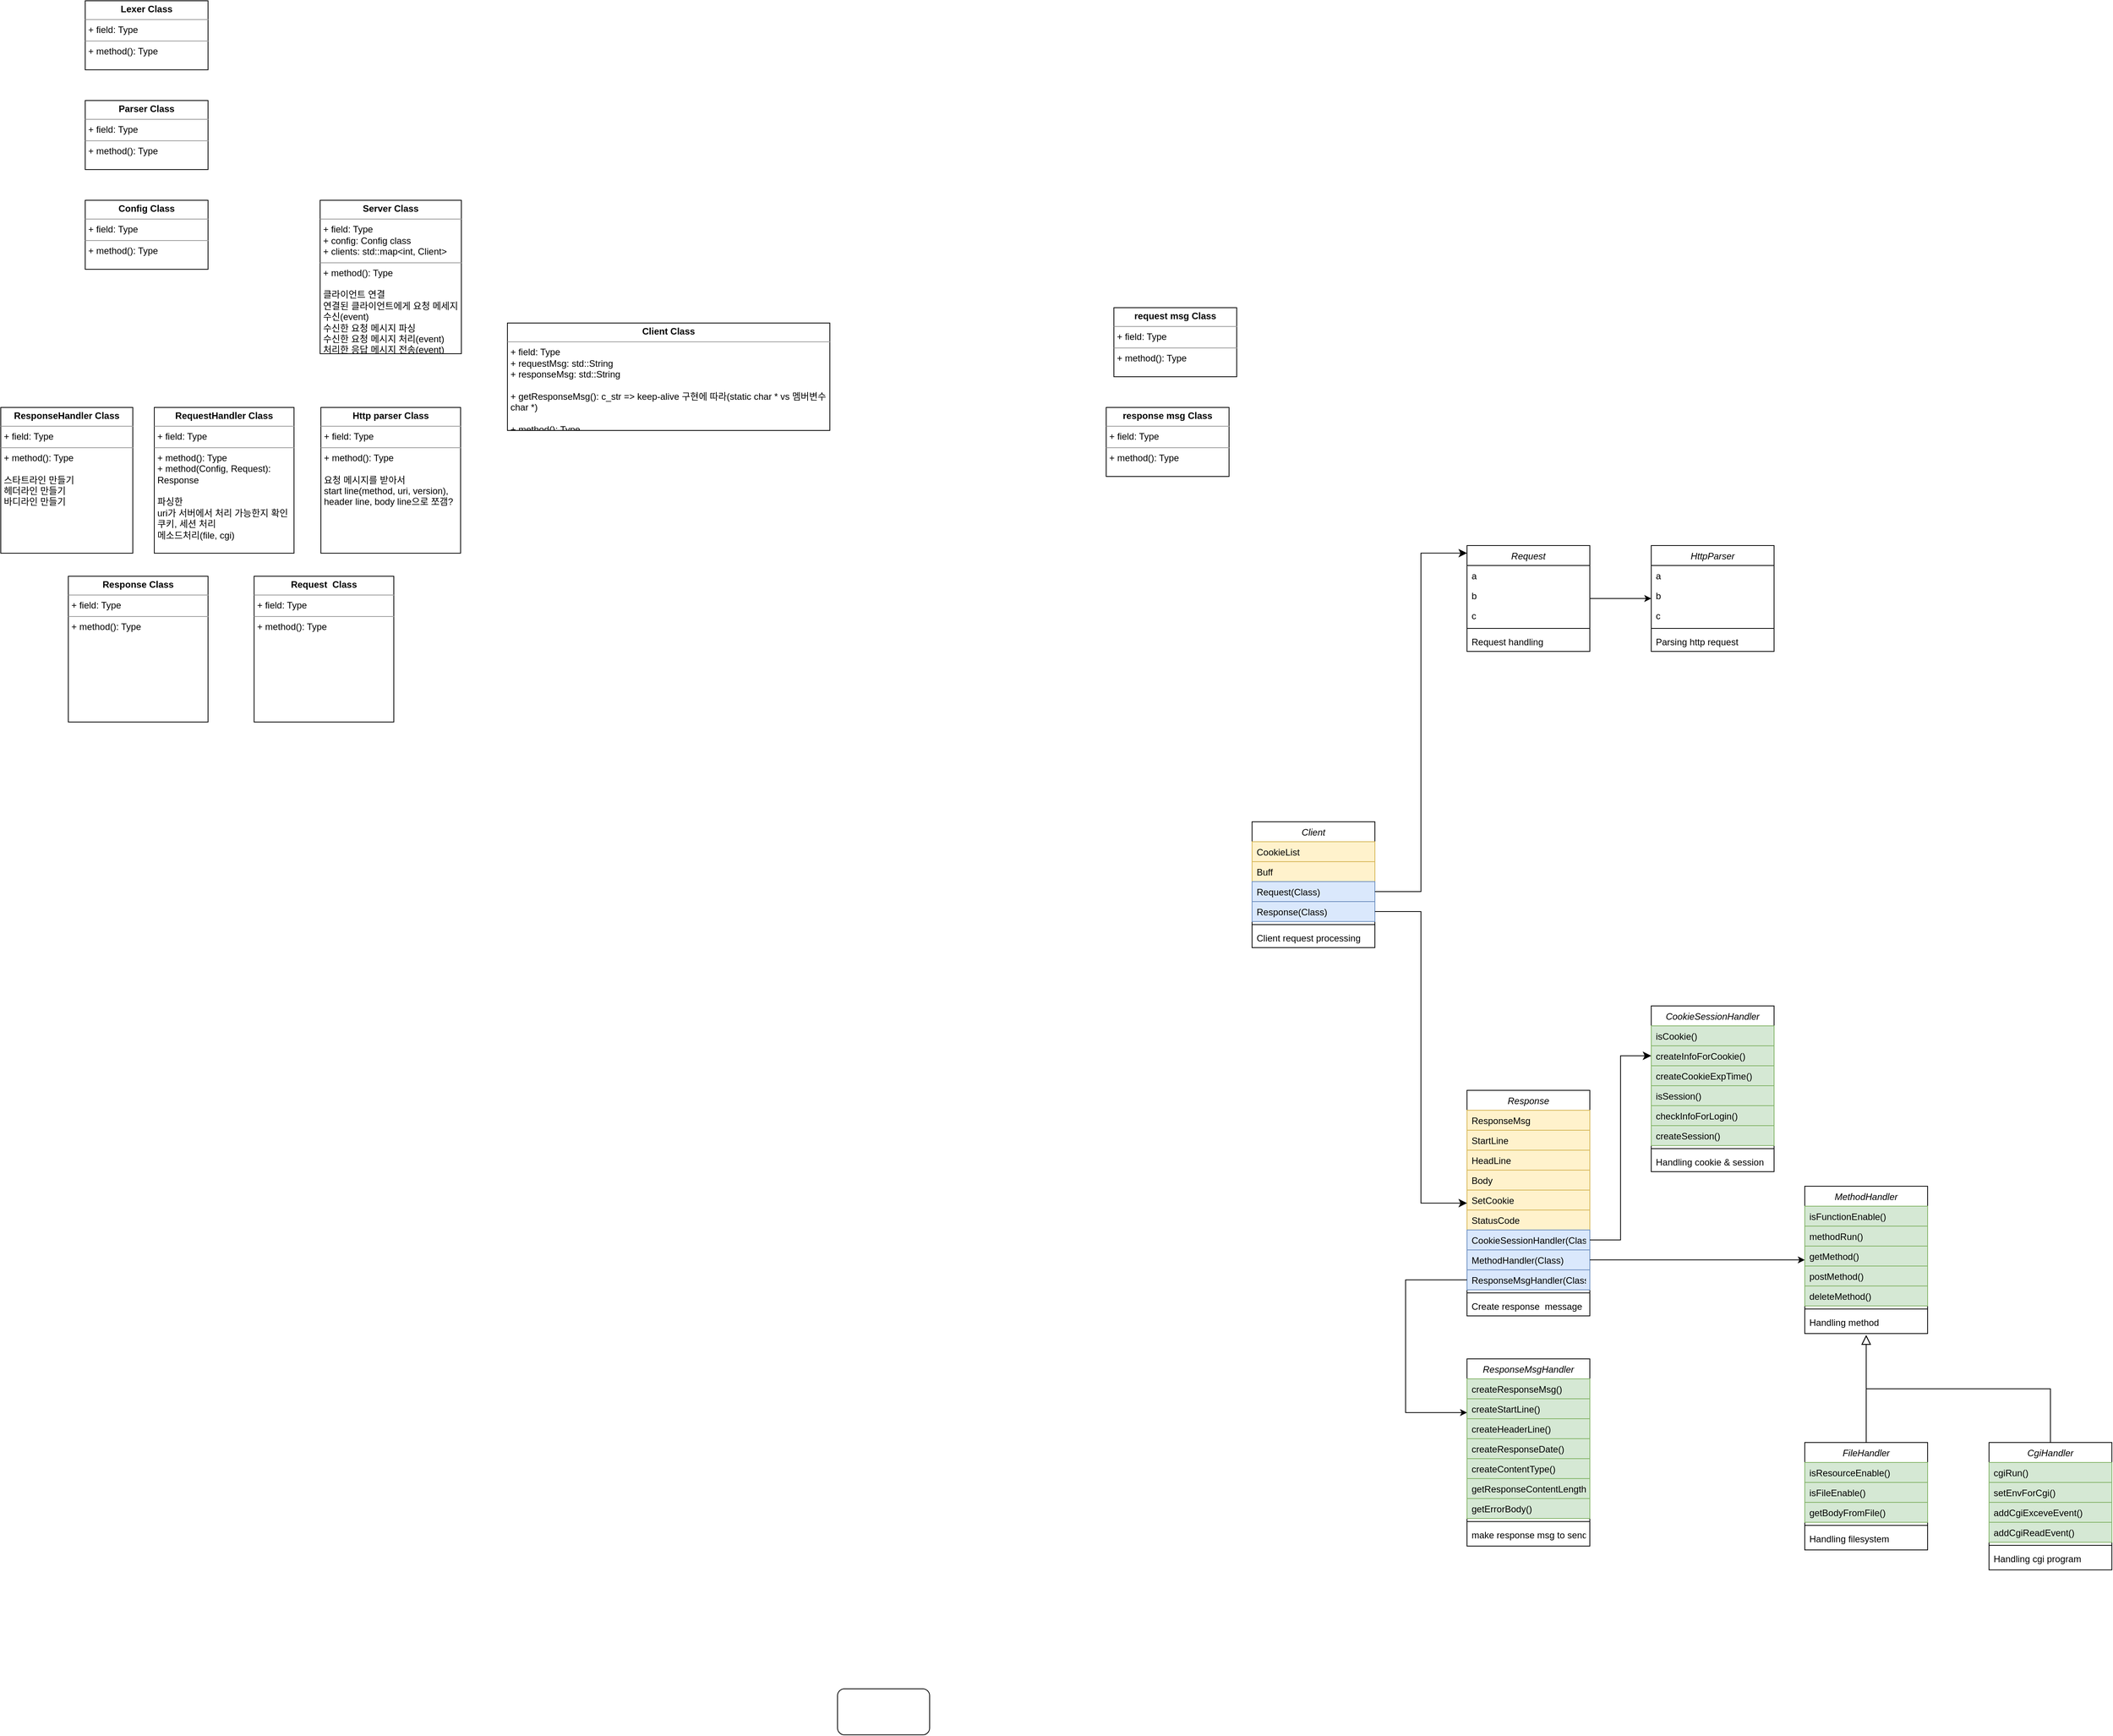 <mxfile version="21.1.4" type="github">
  <diagram id="C5RBs43oDa-KdzZeNtuy" name="Page-1">
    <mxGraphModel dx="3995" dy="2195" grid="1" gridSize="10" guides="1" tooltips="1" connect="1" arrows="1" fold="1" page="1" pageScale="1" pageWidth="827" pageHeight="1169" math="0" shadow="0">
      <root>
        <mxCell id="WIyWlLk6GJQsqaUBKTNV-0" />
        <mxCell id="WIyWlLk6GJQsqaUBKTNV-1" parent="WIyWlLk6GJQsqaUBKTNV-0" />
        <mxCell id="t9GPucWmVJ9je9P9OI-h-0" value="Client" style="swimlane;fontStyle=2;align=center;verticalAlign=top;childLayout=stackLayout;horizontal=1;startSize=26;horizontalStack=0;resizeParent=1;resizeLast=0;collapsible=1;marginBottom=0;rounded=0;shadow=0;strokeWidth=1;" parent="WIyWlLk6GJQsqaUBKTNV-1" vertex="1">
          <mxGeometry x="-440" y="120" width="160" height="164" as="geometry">
            <mxRectangle x="230" y="140" width="160" height="26" as="alternateBounds" />
          </mxGeometry>
        </mxCell>
        <mxCell id="t9GPucWmVJ9je9P9OI-h-1" value="CookieList" style="text;align=left;verticalAlign=top;spacingLeft=4;spacingRight=4;overflow=hidden;rotatable=0;points=[[0,0.5],[1,0.5]];portConstraint=eastwest;fillColor=#fff2cc;strokeColor=#d6b656;" parent="t9GPucWmVJ9je9P9OI-h-0" vertex="1">
          <mxGeometry y="26" width="160" height="26" as="geometry" />
        </mxCell>
        <mxCell id="t9GPucWmVJ9je9P9OI-h-2" value="Buff" style="text;align=left;verticalAlign=top;spacingLeft=4;spacingRight=4;overflow=hidden;rotatable=0;points=[[0,0.5],[1,0.5]];portConstraint=eastwest;rounded=0;shadow=0;html=0;fillColor=#fff2cc;strokeColor=#d6b656;" parent="t9GPucWmVJ9je9P9OI-h-0" vertex="1">
          <mxGeometry y="52" width="160" height="26" as="geometry" />
        </mxCell>
        <mxCell id="t9GPucWmVJ9je9P9OI-h-3" value="Request(Class)" style="text;align=left;verticalAlign=top;spacingLeft=4;spacingRight=4;overflow=hidden;rotatable=0;points=[[0,0.5],[1,0.5]];portConstraint=eastwest;rounded=0;shadow=0;html=0;fillColor=#dae8fc;strokeColor=#6c8ebf;" parent="t9GPucWmVJ9je9P9OI-h-0" vertex="1">
          <mxGeometry y="78" width="160" height="26" as="geometry" />
        </mxCell>
        <mxCell id="t9GPucWmVJ9je9P9OI-h-6" value="Response(Class)" style="text;align=left;verticalAlign=top;spacingLeft=4;spacingRight=4;overflow=hidden;rotatable=0;points=[[0,0.5],[1,0.5]];portConstraint=eastwest;rounded=0;shadow=0;html=0;fillColor=#dae8fc;strokeColor=#6c8ebf;" parent="t9GPucWmVJ9je9P9OI-h-0" vertex="1">
          <mxGeometry y="104" width="160" height="26" as="geometry" />
        </mxCell>
        <mxCell id="t9GPucWmVJ9je9P9OI-h-4" value="" style="line;html=1;strokeWidth=1;align=left;verticalAlign=middle;spacingTop=-1;spacingLeft=3;spacingRight=3;rotatable=0;labelPosition=right;points=[];portConstraint=eastwest;" parent="t9GPucWmVJ9je9P9OI-h-0" vertex="1">
          <mxGeometry y="130" width="160" height="8" as="geometry" />
        </mxCell>
        <mxCell id="t9GPucWmVJ9je9P9OI-h-5" value="Client request processing" style="text;align=left;verticalAlign=top;spacingLeft=4;spacingRight=4;overflow=hidden;rotatable=0;points=[[0,0.5],[1,0.5]];portConstraint=eastwest;" parent="t9GPucWmVJ9je9P9OI-h-0" vertex="1">
          <mxGeometry y="138" width="160" height="26" as="geometry" />
        </mxCell>
        <mxCell id="t9GPucWmVJ9je9P9OI-h-34" value="" style="edgeStyle=orthogonalEdgeStyle;rounded=0;orthogonalLoop=1;jettySize=auto;html=1;" parent="WIyWlLk6GJQsqaUBKTNV-1" source="t9GPucWmVJ9je9P9OI-h-7" target="t9GPucWmVJ9je9P9OI-h-28" edge="1">
          <mxGeometry relative="1" as="geometry" />
        </mxCell>
        <mxCell id="t9GPucWmVJ9je9P9OI-h-7" value="Request" style="swimlane;fontStyle=2;align=center;verticalAlign=top;childLayout=stackLayout;horizontal=1;startSize=26;horizontalStack=0;resizeParent=1;resizeLast=0;collapsible=1;marginBottom=0;rounded=0;shadow=0;strokeWidth=1;" parent="WIyWlLk6GJQsqaUBKTNV-1" vertex="1">
          <mxGeometry x="-160" y="-240" width="160" height="138" as="geometry">
            <mxRectangle x="230" y="140" width="160" height="26" as="alternateBounds" />
          </mxGeometry>
        </mxCell>
        <mxCell id="t9GPucWmVJ9je9P9OI-h-8" value="a" style="text;align=left;verticalAlign=top;spacingLeft=4;spacingRight=4;overflow=hidden;rotatable=0;points=[[0,0.5],[1,0.5]];portConstraint=eastwest;" parent="t9GPucWmVJ9je9P9OI-h-7" vertex="1">
          <mxGeometry y="26" width="160" height="26" as="geometry" />
        </mxCell>
        <mxCell id="t9GPucWmVJ9je9P9OI-h-9" value="b" style="text;align=left;verticalAlign=top;spacingLeft=4;spacingRight=4;overflow=hidden;rotatable=0;points=[[0,0.5],[1,0.5]];portConstraint=eastwest;rounded=0;shadow=0;html=0;" parent="t9GPucWmVJ9je9P9OI-h-7" vertex="1">
          <mxGeometry y="52" width="160" height="26" as="geometry" />
        </mxCell>
        <mxCell id="t9GPucWmVJ9je9P9OI-h-10" value="c" style="text;align=left;verticalAlign=top;spacingLeft=4;spacingRight=4;overflow=hidden;rotatable=0;points=[[0,0.5],[1,0.5]];portConstraint=eastwest;rounded=0;shadow=0;html=0;" parent="t9GPucWmVJ9je9P9OI-h-7" vertex="1">
          <mxGeometry y="78" width="160" height="26" as="geometry" />
        </mxCell>
        <mxCell id="t9GPucWmVJ9je9P9OI-h-11" value="" style="line;html=1;strokeWidth=1;align=left;verticalAlign=middle;spacingTop=-1;spacingLeft=3;spacingRight=3;rotatable=0;labelPosition=right;points=[];portConstraint=eastwest;" parent="t9GPucWmVJ9je9P9OI-h-7" vertex="1">
          <mxGeometry y="104" width="160" height="8" as="geometry" />
        </mxCell>
        <mxCell id="t9GPucWmVJ9je9P9OI-h-12" value="Request handling" style="text;align=left;verticalAlign=top;spacingLeft=4;spacingRight=4;overflow=hidden;rotatable=0;points=[[0,0.5],[1,0.5]];portConstraint=eastwest;" parent="t9GPucWmVJ9je9P9OI-h-7" vertex="1">
          <mxGeometry y="112" width="160" height="26" as="geometry" />
        </mxCell>
        <mxCell id="t9GPucWmVJ9je9P9OI-h-26" value="" style="edgeStyle=elbowEdgeStyle;elbow=horizontal;endArrow=classic;html=1;curved=0;rounded=0;endSize=8;startSize=8;exitX=1;exitY=0.5;exitDx=0;exitDy=0;entryX=0;entryY=0.072;entryDx=0;entryDy=0;entryPerimeter=0;" parent="WIyWlLk6GJQsqaUBKTNV-1" source="t9GPucWmVJ9je9P9OI-h-3" target="t9GPucWmVJ9je9P9OI-h-7" edge="1">
          <mxGeometry width="50" height="50" relative="1" as="geometry">
            <mxPoint x="-230" y="230" as="sourcePoint" />
            <mxPoint x="-180" y="180" as="targetPoint" />
          </mxGeometry>
        </mxCell>
        <mxCell id="t9GPucWmVJ9je9P9OI-h-28" value="HttpParser" style="swimlane;fontStyle=2;align=center;verticalAlign=top;childLayout=stackLayout;horizontal=1;startSize=26;horizontalStack=0;resizeParent=1;resizeLast=0;collapsible=1;marginBottom=0;rounded=0;shadow=0;strokeWidth=1;" parent="WIyWlLk6GJQsqaUBKTNV-1" vertex="1">
          <mxGeometry x="80" y="-240" width="160" height="138" as="geometry">
            <mxRectangle x="230" y="140" width="160" height="26" as="alternateBounds" />
          </mxGeometry>
        </mxCell>
        <mxCell id="t9GPucWmVJ9je9P9OI-h-29" value="a" style="text;align=left;verticalAlign=top;spacingLeft=4;spacingRight=4;overflow=hidden;rotatable=0;points=[[0,0.5],[1,0.5]];portConstraint=eastwest;" parent="t9GPucWmVJ9je9P9OI-h-28" vertex="1">
          <mxGeometry y="26" width="160" height="26" as="geometry" />
        </mxCell>
        <mxCell id="t9GPucWmVJ9je9P9OI-h-30" value="b" style="text;align=left;verticalAlign=top;spacingLeft=4;spacingRight=4;overflow=hidden;rotatable=0;points=[[0,0.5],[1,0.5]];portConstraint=eastwest;rounded=0;shadow=0;html=0;" parent="t9GPucWmVJ9je9P9OI-h-28" vertex="1">
          <mxGeometry y="52" width="160" height="26" as="geometry" />
        </mxCell>
        <mxCell id="t9GPucWmVJ9je9P9OI-h-31" value="c" style="text;align=left;verticalAlign=top;spacingLeft=4;spacingRight=4;overflow=hidden;rotatable=0;points=[[0,0.5],[1,0.5]];portConstraint=eastwest;rounded=0;shadow=0;html=0;" parent="t9GPucWmVJ9je9P9OI-h-28" vertex="1">
          <mxGeometry y="78" width="160" height="26" as="geometry" />
        </mxCell>
        <mxCell id="t9GPucWmVJ9je9P9OI-h-32" value="" style="line;html=1;strokeWidth=1;align=left;verticalAlign=middle;spacingTop=-1;spacingLeft=3;spacingRight=3;rotatable=0;labelPosition=right;points=[];portConstraint=eastwest;" parent="t9GPucWmVJ9je9P9OI-h-28" vertex="1">
          <mxGeometry y="104" width="160" height="8" as="geometry" />
        </mxCell>
        <mxCell id="t9GPucWmVJ9je9P9OI-h-33" value="Parsing http request" style="text;align=left;verticalAlign=top;spacingLeft=4;spacingRight=4;overflow=hidden;rotatable=0;points=[[0,0.5],[1,0.5]];portConstraint=eastwest;" parent="t9GPucWmVJ9je9P9OI-h-28" vertex="1">
          <mxGeometry y="112" width="160" height="26" as="geometry" />
        </mxCell>
        <mxCell id="t9GPucWmVJ9je9P9OI-h-36" value="Response" style="swimlane;fontStyle=2;align=center;verticalAlign=top;childLayout=stackLayout;horizontal=1;startSize=26;horizontalStack=0;resizeParent=1;resizeLast=0;collapsible=1;marginBottom=0;rounded=0;shadow=0;strokeWidth=1;" parent="WIyWlLk6GJQsqaUBKTNV-1" vertex="1">
          <mxGeometry x="-160" y="470" width="160" height="294" as="geometry">
            <mxRectangle x="230" y="140" width="160" height="26" as="alternateBounds" />
          </mxGeometry>
        </mxCell>
        <mxCell id="t9GPucWmVJ9je9P9OI-h-37" value="ResponseMsg" style="text;align=left;verticalAlign=top;spacingLeft=4;spacingRight=4;overflow=hidden;rotatable=0;points=[[0,0.5],[1,0.5]];portConstraint=eastwest;fillColor=#fff2cc;strokeColor=#d6b656;" parent="t9GPucWmVJ9je9P9OI-h-36" vertex="1">
          <mxGeometry y="26" width="160" height="26" as="geometry" />
        </mxCell>
        <mxCell id="t9GPucWmVJ9je9P9OI-h-38" value="StartLine" style="text;align=left;verticalAlign=top;spacingLeft=4;spacingRight=4;overflow=hidden;rotatable=0;points=[[0,0.5],[1,0.5]];portConstraint=eastwest;rounded=0;shadow=0;html=0;fillColor=#fff2cc;strokeColor=#d6b656;" parent="t9GPucWmVJ9je9P9OI-h-36" vertex="1">
          <mxGeometry y="52" width="160" height="26" as="geometry" />
        </mxCell>
        <mxCell id="t9GPucWmVJ9je9P9OI-h-39" value="HeadLine" style="text;align=left;verticalAlign=top;spacingLeft=4;spacingRight=4;overflow=hidden;rotatable=0;points=[[0,0.5],[1,0.5]];portConstraint=eastwest;rounded=0;shadow=0;html=0;fillColor=#fff2cc;strokeColor=#d6b656;" parent="t9GPucWmVJ9je9P9OI-h-36" vertex="1">
          <mxGeometry y="78" width="160" height="26" as="geometry" />
        </mxCell>
        <mxCell id="t9GPucWmVJ9je9P9OI-h-43" value="Body" style="text;align=left;verticalAlign=top;spacingLeft=4;spacingRight=4;overflow=hidden;rotatable=0;points=[[0,0.5],[1,0.5]];portConstraint=eastwest;rounded=0;shadow=0;html=0;fillColor=#fff2cc;strokeColor=#d6b656;" parent="t9GPucWmVJ9je9P9OI-h-36" vertex="1">
          <mxGeometry y="104" width="160" height="26" as="geometry" />
        </mxCell>
        <mxCell id="t9GPucWmVJ9je9P9OI-h-44" value="SetCookie" style="text;align=left;verticalAlign=top;spacingLeft=4;spacingRight=4;overflow=hidden;rotatable=0;points=[[0,0.5],[1,0.5]];portConstraint=eastwest;rounded=0;shadow=0;html=0;fillColor=#fff2cc;strokeColor=#d6b656;" parent="t9GPucWmVJ9je9P9OI-h-36" vertex="1">
          <mxGeometry y="130" width="160" height="26" as="geometry" />
        </mxCell>
        <mxCell id="t9GPucWmVJ9je9P9OI-h-45" value="StatusCode" style="text;align=left;verticalAlign=top;spacingLeft=4;spacingRight=4;overflow=hidden;rotatable=0;points=[[0,0.5],[1,0.5]];portConstraint=eastwest;rounded=0;shadow=0;html=0;fillColor=#fff2cc;strokeColor=#d6b656;" parent="t9GPucWmVJ9je9P9OI-h-36" vertex="1">
          <mxGeometry y="156" width="160" height="26" as="geometry" />
        </mxCell>
        <mxCell id="t9GPucWmVJ9je9P9OI-h-47" value="CookieSessionHandler(Class)" style="text;align=left;verticalAlign=top;spacingLeft=4;spacingRight=4;overflow=hidden;rotatable=0;points=[[0,0.5],[1,0.5]];portConstraint=eastwest;rounded=0;shadow=0;html=0;fillColor=#dae8fc;strokeColor=#6c8ebf;" parent="t9GPucWmVJ9je9P9OI-h-36" vertex="1">
          <mxGeometry y="182" width="160" height="26" as="geometry" />
        </mxCell>
        <mxCell id="t9GPucWmVJ9je9P9OI-h-48" value="MethodHandler(Class)" style="text;align=left;verticalAlign=top;spacingLeft=4;spacingRight=4;overflow=hidden;rotatable=0;points=[[0,0.5],[1,0.5]];portConstraint=eastwest;rounded=0;shadow=0;html=0;fillColor=#dae8fc;strokeColor=#6c8ebf;" parent="t9GPucWmVJ9je9P9OI-h-36" vertex="1">
          <mxGeometry y="208" width="160" height="26" as="geometry" />
        </mxCell>
        <mxCell id="t9GPucWmVJ9je9P9OI-h-49" value="ResponseMsgHandler(Class)" style="text;align=left;verticalAlign=top;spacingLeft=4;spacingRight=4;overflow=hidden;rotatable=0;points=[[0,0.5],[1,0.5]];portConstraint=eastwest;rounded=0;shadow=0;html=0;fillColor=#dae8fc;strokeColor=#6c8ebf;" parent="t9GPucWmVJ9je9P9OI-h-36" vertex="1">
          <mxGeometry y="234" width="160" height="26" as="geometry" />
        </mxCell>
        <mxCell id="t9GPucWmVJ9je9P9OI-h-40" value="" style="line;html=1;strokeWidth=1;align=left;verticalAlign=middle;spacingTop=-1;spacingLeft=3;spacingRight=3;rotatable=0;labelPosition=right;points=[];portConstraint=eastwest;" parent="t9GPucWmVJ9je9P9OI-h-36" vertex="1">
          <mxGeometry y="260" width="160" height="8" as="geometry" />
        </mxCell>
        <mxCell id="t9GPucWmVJ9je9P9OI-h-41" value="Create response  message" style="text;align=left;verticalAlign=top;spacingLeft=4;spacingRight=4;overflow=hidden;rotatable=0;points=[[0,0.5],[1,0.5]];portConstraint=eastwest;" parent="t9GPucWmVJ9je9P9OI-h-36" vertex="1">
          <mxGeometry y="268" width="160" height="26" as="geometry" />
        </mxCell>
        <mxCell id="t9GPucWmVJ9je9P9OI-h-46" value="" style="edgeStyle=elbowEdgeStyle;elbow=horizontal;endArrow=classic;html=1;curved=0;rounded=0;endSize=8;startSize=8;exitX=1;exitY=0.5;exitDx=0;exitDy=0;" parent="WIyWlLk6GJQsqaUBKTNV-1" source="t9GPucWmVJ9je9P9OI-h-6" target="t9GPucWmVJ9je9P9OI-h-36" edge="1">
          <mxGeometry width="50" height="50" relative="1" as="geometry">
            <mxPoint x="-270" y="221" as="sourcePoint" />
            <mxPoint x="-150" y="140" as="targetPoint" />
          </mxGeometry>
        </mxCell>
        <mxCell id="t9GPucWmVJ9je9P9OI-h-75" value="CookieSessionHandler" style="swimlane;fontStyle=2;align=center;verticalAlign=top;childLayout=stackLayout;horizontal=1;startSize=26;horizontalStack=0;resizeParent=1;resizeLast=0;collapsible=1;marginBottom=0;rounded=0;shadow=0;strokeWidth=1;" parent="WIyWlLk6GJQsqaUBKTNV-1" vertex="1">
          <mxGeometry x="80" y="360" width="160" height="216" as="geometry">
            <mxRectangle x="230" y="140" width="160" height="26" as="alternateBounds" />
          </mxGeometry>
        </mxCell>
        <mxCell id="t9GPucWmVJ9je9P9OI-h-76" value="isCookie()" style="text;align=left;verticalAlign=top;spacingLeft=4;spacingRight=4;overflow=hidden;rotatable=0;points=[[0,0.5],[1,0.5]];portConstraint=eastwest;fillColor=#d5e8d4;strokeColor=#82b366;" parent="t9GPucWmVJ9je9P9OI-h-75" vertex="1">
          <mxGeometry y="26" width="160" height="26" as="geometry" />
        </mxCell>
        <mxCell id="t9GPucWmVJ9je9P9OI-h-77" value="createInfoForCookie()" style="text;align=left;verticalAlign=top;spacingLeft=4;spacingRight=4;overflow=hidden;rotatable=0;points=[[0,0.5],[1,0.5]];portConstraint=eastwest;rounded=0;shadow=0;html=0;fillColor=#d5e8d4;strokeColor=#82b366;" parent="t9GPucWmVJ9je9P9OI-h-75" vertex="1">
          <mxGeometry y="52" width="160" height="26" as="geometry" />
        </mxCell>
        <mxCell id="t9GPucWmVJ9je9P9OI-h-78" value="createCookieExpTime()" style="text;align=left;verticalAlign=top;spacingLeft=4;spacingRight=4;overflow=hidden;rotatable=0;points=[[0,0.5],[1,0.5]];portConstraint=eastwest;rounded=0;shadow=0;html=0;fillColor=#d5e8d4;strokeColor=#82b366;" parent="t9GPucWmVJ9je9P9OI-h-75" vertex="1">
          <mxGeometry y="78" width="160" height="26" as="geometry" />
        </mxCell>
        <mxCell id="i1IGVESvHexptYgJBRZD-1" value="isSession()" style="text;align=left;verticalAlign=top;spacingLeft=4;spacingRight=4;overflow=hidden;rotatable=0;points=[[0,0.5],[1,0.5]];portConstraint=eastwest;rounded=0;shadow=0;html=0;fillColor=#d5e8d4;strokeColor=#82b366;" parent="t9GPucWmVJ9je9P9OI-h-75" vertex="1">
          <mxGeometry y="104" width="160" height="26" as="geometry" />
        </mxCell>
        <mxCell id="i1IGVESvHexptYgJBRZD-2" value="checkInfoForLogin()" style="text;align=left;verticalAlign=top;spacingLeft=4;spacingRight=4;overflow=hidden;rotatable=0;points=[[0,0.5],[1,0.5]];portConstraint=eastwest;rounded=0;shadow=0;html=0;fillColor=#d5e8d4;strokeColor=#82b366;" parent="t9GPucWmVJ9je9P9OI-h-75" vertex="1">
          <mxGeometry y="130" width="160" height="26" as="geometry" />
        </mxCell>
        <mxCell id="i1IGVESvHexptYgJBRZD-3" value="createSession()" style="text;align=left;verticalAlign=top;spacingLeft=4;spacingRight=4;overflow=hidden;rotatable=0;points=[[0,0.5],[1,0.5]];portConstraint=eastwest;rounded=0;shadow=0;html=0;fillColor=#d5e8d4;strokeColor=#82b366;" parent="t9GPucWmVJ9je9P9OI-h-75" vertex="1">
          <mxGeometry y="156" width="160" height="26" as="geometry" />
        </mxCell>
        <mxCell id="t9GPucWmVJ9je9P9OI-h-79" value="" style="line;html=1;strokeWidth=1;align=left;verticalAlign=middle;spacingTop=-1;spacingLeft=3;spacingRight=3;rotatable=0;labelPosition=right;points=[];portConstraint=eastwest;" parent="t9GPucWmVJ9je9P9OI-h-75" vertex="1">
          <mxGeometry y="182" width="160" height="8" as="geometry" />
        </mxCell>
        <mxCell id="t9GPucWmVJ9je9P9OI-h-80" value="Handling cookie &amp; session" style="text;align=left;verticalAlign=top;spacingLeft=4;spacingRight=4;overflow=hidden;rotatable=0;points=[[0,0.5],[1,0.5]];portConstraint=eastwest;" parent="t9GPucWmVJ9je9P9OI-h-75" vertex="1">
          <mxGeometry y="190" width="160" height="26" as="geometry" />
        </mxCell>
        <mxCell id="t9GPucWmVJ9je9P9OI-h-81" value="MethodHandler" style="swimlane;fontStyle=2;align=center;verticalAlign=top;childLayout=stackLayout;horizontal=1;startSize=26;horizontalStack=0;resizeParent=1;resizeLast=0;collapsible=1;marginBottom=0;rounded=0;shadow=0;strokeWidth=1;" parent="WIyWlLk6GJQsqaUBKTNV-1" vertex="1">
          <mxGeometry x="280" y="595" width="160" height="192" as="geometry">
            <mxRectangle x="230" y="140" width="160" height="26" as="alternateBounds" />
          </mxGeometry>
        </mxCell>
        <mxCell id="t9GPucWmVJ9je9P9OI-h-82" value="isFunctionEnable()" style="text;align=left;verticalAlign=top;spacingLeft=4;spacingRight=4;overflow=hidden;rotatable=0;points=[[0,0.5],[1,0.5]];portConstraint=eastwest;fillColor=#d5e8d4;strokeColor=#82b366;" parent="t9GPucWmVJ9je9P9OI-h-81" vertex="1">
          <mxGeometry y="26" width="160" height="26" as="geometry" />
        </mxCell>
        <mxCell id="t9GPucWmVJ9je9P9OI-h-83" value="methodRun()" style="text;align=left;verticalAlign=top;spacingLeft=4;spacingRight=4;overflow=hidden;rotatable=0;points=[[0,0.5],[1,0.5]];portConstraint=eastwest;rounded=0;shadow=0;html=0;fillColor=#d5e8d4;strokeColor=#82b366;" parent="t9GPucWmVJ9je9P9OI-h-81" vertex="1">
          <mxGeometry y="52" width="160" height="26" as="geometry" />
        </mxCell>
        <mxCell id="t9GPucWmVJ9je9P9OI-h-84" value="getMethod()" style="text;align=left;verticalAlign=top;spacingLeft=4;spacingRight=4;overflow=hidden;rotatable=0;points=[[0,0.5],[1,0.5]];portConstraint=eastwest;rounded=0;shadow=0;html=0;fillColor=#d5e8d4;strokeColor=#82b366;" parent="t9GPucWmVJ9je9P9OI-h-81" vertex="1">
          <mxGeometry y="78" width="160" height="26" as="geometry" />
        </mxCell>
        <mxCell id="i1IGVESvHexptYgJBRZD-4" value="postMethod()" style="text;align=left;verticalAlign=top;spacingLeft=4;spacingRight=4;overflow=hidden;rotatable=0;points=[[0,0.5],[1,0.5]];portConstraint=eastwest;rounded=0;shadow=0;html=0;fillColor=#d5e8d4;strokeColor=#82b366;" parent="t9GPucWmVJ9je9P9OI-h-81" vertex="1">
          <mxGeometry y="104" width="160" height="26" as="geometry" />
        </mxCell>
        <mxCell id="i1IGVESvHexptYgJBRZD-5" value="deleteMethod()" style="text;align=left;verticalAlign=top;spacingLeft=4;spacingRight=4;overflow=hidden;rotatable=0;points=[[0,0.5],[1,0.5]];portConstraint=eastwest;rounded=0;shadow=0;html=0;fillColor=#d5e8d4;strokeColor=#82b366;" parent="t9GPucWmVJ9je9P9OI-h-81" vertex="1">
          <mxGeometry y="130" width="160" height="26" as="geometry" />
        </mxCell>
        <mxCell id="t9GPucWmVJ9je9P9OI-h-85" value="" style="line;html=1;strokeWidth=1;align=left;verticalAlign=middle;spacingTop=-1;spacingLeft=3;spacingRight=3;rotatable=0;labelPosition=right;points=[];portConstraint=eastwest;" parent="t9GPucWmVJ9je9P9OI-h-81" vertex="1">
          <mxGeometry y="156" width="160" height="8" as="geometry" />
        </mxCell>
        <mxCell id="t9GPucWmVJ9je9P9OI-h-86" value="Handling method" style="text;align=left;verticalAlign=top;spacingLeft=4;spacingRight=4;overflow=hidden;rotatable=0;points=[[0,0.5],[1,0.5]];portConstraint=eastwest;" parent="t9GPucWmVJ9je9P9OI-h-81" vertex="1">
          <mxGeometry y="164" width="160" height="28" as="geometry" />
        </mxCell>
        <mxCell id="t9GPucWmVJ9je9P9OI-h-87" value="" style="edgeStyle=orthogonalEdgeStyle;rounded=0;orthogonalLoop=1;jettySize=auto;html=1;exitX=1;exitY=0.5;exitDx=0;exitDy=0;" parent="WIyWlLk6GJQsqaUBKTNV-1" source="t9GPucWmVJ9je9P9OI-h-48" target="t9GPucWmVJ9je9P9OI-h-81" edge="1">
          <mxGeometry relative="1" as="geometry">
            <mxPoint x="10" y="627" as="sourcePoint" />
            <mxPoint x="90" y="515" as="targetPoint" />
          </mxGeometry>
        </mxCell>
        <mxCell id="t9GPucWmVJ9je9P9OI-h-88" value="FileHandler" style="swimlane;fontStyle=2;align=center;verticalAlign=top;childLayout=stackLayout;horizontal=1;startSize=26;horizontalStack=0;resizeParent=1;resizeLast=0;collapsible=1;marginBottom=0;rounded=0;shadow=0;strokeWidth=1;" parent="WIyWlLk6GJQsqaUBKTNV-1" vertex="1">
          <mxGeometry x="280" y="929" width="160" height="140" as="geometry">
            <mxRectangle x="230" y="140" width="160" height="26" as="alternateBounds" />
          </mxGeometry>
        </mxCell>
        <mxCell id="t9GPucWmVJ9je9P9OI-h-89" value="isResourceEnable()" style="text;align=left;verticalAlign=top;spacingLeft=4;spacingRight=4;overflow=hidden;rotatable=0;points=[[0,0.5],[1,0.5]];portConstraint=eastwest;fillColor=#d5e8d4;strokeColor=#82b366;" parent="t9GPucWmVJ9je9P9OI-h-88" vertex="1">
          <mxGeometry y="26" width="160" height="26" as="geometry" />
        </mxCell>
        <mxCell id="t9GPucWmVJ9je9P9OI-h-90" value="isFileEnable()" style="text;align=left;verticalAlign=top;spacingLeft=4;spacingRight=4;overflow=hidden;rotatable=0;points=[[0,0.5],[1,0.5]];portConstraint=eastwest;rounded=0;shadow=0;html=0;fillColor=#d5e8d4;strokeColor=#82b366;" parent="t9GPucWmVJ9je9P9OI-h-88" vertex="1">
          <mxGeometry y="52" width="160" height="26" as="geometry" />
        </mxCell>
        <mxCell id="t9GPucWmVJ9je9P9OI-h-91" value="getBodyFromFile()" style="text;align=left;verticalAlign=top;spacingLeft=4;spacingRight=4;overflow=hidden;rotatable=0;points=[[0,0.5],[1,0.5]];portConstraint=eastwest;rounded=0;shadow=0;html=0;fillColor=#d5e8d4;strokeColor=#82b366;" parent="t9GPucWmVJ9je9P9OI-h-88" vertex="1">
          <mxGeometry y="78" width="160" height="26" as="geometry" />
        </mxCell>
        <mxCell id="t9GPucWmVJ9je9P9OI-h-92" value="" style="line;html=1;strokeWidth=1;align=left;verticalAlign=middle;spacingTop=-1;spacingLeft=3;spacingRight=3;rotatable=0;labelPosition=right;points=[];portConstraint=eastwest;" parent="t9GPucWmVJ9je9P9OI-h-88" vertex="1">
          <mxGeometry y="104" width="160" height="8" as="geometry" />
        </mxCell>
        <mxCell id="t9GPucWmVJ9je9P9OI-h-93" value="Handling filesystem" style="text;align=left;verticalAlign=top;spacingLeft=4;spacingRight=4;overflow=hidden;rotatable=0;points=[[0,0.5],[1,0.5]];portConstraint=eastwest;" parent="t9GPucWmVJ9je9P9OI-h-88" vertex="1">
          <mxGeometry y="112" width="160" height="28" as="geometry" />
        </mxCell>
        <mxCell id="t9GPucWmVJ9je9P9OI-h-94" value="CgiHandler" style="swimlane;fontStyle=2;align=center;verticalAlign=top;childLayout=stackLayout;horizontal=1;startSize=26;horizontalStack=0;resizeParent=1;resizeLast=0;collapsible=1;marginBottom=0;rounded=0;shadow=0;strokeWidth=1;" parent="WIyWlLk6GJQsqaUBKTNV-1" vertex="1">
          <mxGeometry x="520" y="929" width="160" height="166" as="geometry">
            <mxRectangle x="230" y="140" width="160" height="26" as="alternateBounds" />
          </mxGeometry>
        </mxCell>
        <mxCell id="t9GPucWmVJ9je9P9OI-h-95" value="cgiRun()" style="text;align=left;verticalAlign=top;spacingLeft=4;spacingRight=4;overflow=hidden;rotatable=0;points=[[0,0.5],[1,0.5]];portConstraint=eastwest;fillColor=#d5e8d4;strokeColor=#82b366;" parent="t9GPucWmVJ9je9P9OI-h-94" vertex="1">
          <mxGeometry y="26" width="160" height="26" as="geometry" />
        </mxCell>
        <mxCell id="t9GPucWmVJ9je9P9OI-h-96" value="setEnvForCgi()" style="text;align=left;verticalAlign=top;spacingLeft=4;spacingRight=4;overflow=hidden;rotatable=0;points=[[0,0.5],[1,0.5]];portConstraint=eastwest;rounded=0;shadow=0;html=0;fillColor=#d5e8d4;strokeColor=#82b366;" parent="t9GPucWmVJ9je9P9OI-h-94" vertex="1">
          <mxGeometry y="52" width="160" height="26" as="geometry" />
        </mxCell>
        <mxCell id="t9GPucWmVJ9je9P9OI-h-97" value="addCgiExceveEvent()" style="text;align=left;verticalAlign=top;spacingLeft=4;spacingRight=4;overflow=hidden;rotatable=0;points=[[0,0.5],[1,0.5]];portConstraint=eastwest;rounded=0;shadow=0;html=0;fillColor=#d5e8d4;strokeColor=#82b366;" parent="t9GPucWmVJ9je9P9OI-h-94" vertex="1">
          <mxGeometry y="78" width="160" height="26" as="geometry" />
        </mxCell>
        <mxCell id="i1IGVESvHexptYgJBRZD-6" value="addCgiReadEvent()" style="text;align=left;verticalAlign=top;spacingLeft=4;spacingRight=4;overflow=hidden;rotatable=0;points=[[0,0.5],[1,0.5]];portConstraint=eastwest;rounded=0;shadow=0;html=0;fillColor=#d5e8d4;strokeColor=#82b366;" parent="t9GPucWmVJ9je9P9OI-h-94" vertex="1">
          <mxGeometry y="104" width="160" height="26" as="geometry" />
        </mxCell>
        <mxCell id="t9GPucWmVJ9je9P9OI-h-98" value="" style="line;html=1;strokeWidth=1;align=left;verticalAlign=middle;spacingTop=-1;spacingLeft=3;spacingRight=3;rotatable=0;labelPosition=right;points=[];portConstraint=eastwest;" parent="t9GPucWmVJ9je9P9OI-h-94" vertex="1">
          <mxGeometry y="130" width="160" height="8" as="geometry" />
        </mxCell>
        <mxCell id="t9GPucWmVJ9je9P9OI-h-99" value="Handling cgi program" style="text;align=left;verticalAlign=top;spacingLeft=4;spacingRight=4;overflow=hidden;rotatable=0;points=[[0,0.5],[1,0.5]];portConstraint=eastwest;" parent="t9GPucWmVJ9je9P9OI-h-94" vertex="1">
          <mxGeometry y="138" width="160" height="28" as="geometry" />
        </mxCell>
        <mxCell id="t9GPucWmVJ9je9P9OI-h-100" value="" style="endArrow=block;endSize=10;endFill=0;shadow=0;strokeWidth=1;rounded=0;edgeStyle=elbowEdgeStyle;elbow=vertical;exitX=0.5;exitY=0;exitDx=0;exitDy=0;" parent="WIyWlLk6GJQsqaUBKTNV-1" source="t9GPucWmVJ9je9P9OI-h-88" edge="1">
          <mxGeometry width="160" relative="1" as="geometry">
            <mxPoint x="350" y="801" as="sourcePoint" />
            <mxPoint x="360" y="789" as="targetPoint" />
          </mxGeometry>
        </mxCell>
        <mxCell id="t9GPucWmVJ9je9P9OI-h-101" value="" style="endArrow=block;endSize=10;endFill=0;shadow=0;strokeWidth=1;rounded=0;edgeStyle=elbowEdgeStyle;elbow=vertical;exitX=0.5;exitY=0;exitDx=0;exitDy=0;" parent="WIyWlLk6GJQsqaUBKTNV-1" source="t9GPucWmVJ9je9P9OI-h-94" edge="1">
          <mxGeometry width="160" relative="1" as="geometry">
            <mxPoint x="370" y="779" as="sourcePoint" />
            <mxPoint x="360" y="789" as="targetPoint" />
          </mxGeometry>
        </mxCell>
        <mxCell id="t9GPucWmVJ9je9P9OI-h-102" value="ResponseMsgHandler" style="swimlane;fontStyle=2;align=center;verticalAlign=top;childLayout=stackLayout;horizontal=1;startSize=26;horizontalStack=0;resizeParent=1;resizeLast=0;collapsible=1;marginBottom=0;rounded=0;shadow=0;strokeWidth=1;" parent="WIyWlLk6GJQsqaUBKTNV-1" vertex="1">
          <mxGeometry x="-160" y="820" width="160" height="244" as="geometry">
            <mxRectangle x="230" y="140" width="160" height="26" as="alternateBounds" />
          </mxGeometry>
        </mxCell>
        <mxCell id="t9GPucWmVJ9je9P9OI-h-103" value="createResponseMsg()" style="text;align=left;verticalAlign=top;spacingLeft=4;spacingRight=4;overflow=hidden;rotatable=0;points=[[0,0.5],[1,0.5]];portConstraint=eastwest;fillColor=#d5e8d4;strokeColor=#82b366;" parent="t9GPucWmVJ9je9P9OI-h-102" vertex="1">
          <mxGeometry y="26" width="160" height="26" as="geometry" />
        </mxCell>
        <mxCell id="t9GPucWmVJ9je9P9OI-h-104" value="createStartLine()" style="text;align=left;verticalAlign=top;spacingLeft=4;spacingRight=4;overflow=hidden;rotatable=0;points=[[0,0.5],[1,0.5]];portConstraint=eastwest;rounded=0;shadow=0;html=0;fillColor=#d5e8d4;strokeColor=#82b366;" parent="t9GPucWmVJ9je9P9OI-h-102" vertex="1">
          <mxGeometry y="52" width="160" height="26" as="geometry" />
        </mxCell>
        <mxCell id="t9GPucWmVJ9je9P9OI-h-105" value="createHeaderLine()" style="text;align=left;verticalAlign=top;spacingLeft=4;spacingRight=4;overflow=hidden;rotatable=0;points=[[0,0.5],[1,0.5]];portConstraint=eastwest;rounded=0;shadow=0;html=0;fillColor=#d5e8d4;strokeColor=#82b366;" parent="t9GPucWmVJ9je9P9OI-h-102" vertex="1">
          <mxGeometry y="78" width="160" height="26" as="geometry" />
        </mxCell>
        <mxCell id="i1IGVESvHexptYgJBRZD-7" value="createResponseDate()" style="text;align=left;verticalAlign=top;spacingLeft=4;spacingRight=4;overflow=hidden;rotatable=0;points=[[0,0.5],[1,0.5]];portConstraint=eastwest;rounded=0;shadow=0;html=0;fillColor=#d5e8d4;strokeColor=#82b366;" parent="t9GPucWmVJ9je9P9OI-h-102" vertex="1">
          <mxGeometry y="104" width="160" height="26" as="geometry" />
        </mxCell>
        <mxCell id="i1IGVESvHexptYgJBRZD-8" value="createContentType()" style="text;align=left;verticalAlign=top;spacingLeft=4;spacingRight=4;overflow=hidden;rotatable=0;points=[[0,0.5],[1,0.5]];portConstraint=eastwest;rounded=0;shadow=0;html=0;fillColor=#d5e8d4;strokeColor=#82b366;" parent="t9GPucWmVJ9je9P9OI-h-102" vertex="1">
          <mxGeometry y="130" width="160" height="26" as="geometry" />
        </mxCell>
        <mxCell id="i1IGVESvHexptYgJBRZD-9" value="getResponseContentLength()" style="text;align=left;verticalAlign=top;spacingLeft=4;spacingRight=4;overflow=hidden;rotatable=0;points=[[0,0.5],[1,0.5]];portConstraint=eastwest;rounded=0;shadow=0;html=0;fillColor=#d5e8d4;strokeColor=#82b366;" parent="t9GPucWmVJ9je9P9OI-h-102" vertex="1">
          <mxGeometry y="156" width="160" height="26" as="geometry" />
        </mxCell>
        <mxCell id="i1IGVESvHexptYgJBRZD-10" value="getErrorBody()" style="text;align=left;verticalAlign=top;spacingLeft=4;spacingRight=4;overflow=hidden;rotatable=0;points=[[0,0.5],[1,0.5]];portConstraint=eastwest;rounded=0;shadow=0;html=0;fillColor=#d5e8d4;strokeColor=#82b366;" parent="t9GPucWmVJ9je9P9OI-h-102" vertex="1">
          <mxGeometry y="182" width="160" height="26" as="geometry" />
        </mxCell>
        <mxCell id="t9GPucWmVJ9je9P9OI-h-106" value="" style="line;html=1;strokeWidth=1;align=left;verticalAlign=middle;spacingTop=-1;spacingLeft=3;spacingRight=3;rotatable=0;labelPosition=right;points=[];portConstraint=eastwest;" parent="t9GPucWmVJ9je9P9OI-h-102" vertex="1">
          <mxGeometry y="208" width="160" height="8" as="geometry" />
        </mxCell>
        <mxCell id="t9GPucWmVJ9je9P9OI-h-107" value="make response msg to send" style="text;align=left;verticalAlign=top;spacingLeft=4;spacingRight=4;overflow=hidden;rotatable=0;points=[[0,0.5],[1,0.5]];portConstraint=eastwest;" parent="t9GPucWmVJ9je9P9OI-h-102" vertex="1">
          <mxGeometry y="216" width="160" height="28" as="geometry" />
        </mxCell>
        <mxCell id="t9GPucWmVJ9je9P9OI-h-109" value="" style="edgeStyle=orthogonalEdgeStyle;rounded=0;orthogonalLoop=1;jettySize=auto;html=1;exitX=0;exitY=0.5;exitDx=0;exitDy=0;" parent="WIyWlLk6GJQsqaUBKTNV-1" source="t9GPucWmVJ9je9P9OI-h-49" edge="1">
          <mxGeometry relative="1" as="geometry">
            <mxPoint x="-350" y="910" as="sourcePoint" />
            <mxPoint x="-160" y="890" as="targetPoint" />
            <Array as="points">
              <mxPoint x="-240" y="717" />
              <mxPoint x="-240" y="890" />
            </Array>
          </mxGeometry>
        </mxCell>
        <mxCell id="i1IGVESvHexptYgJBRZD-0" value="" style="edgeStyle=elbowEdgeStyle;elbow=horizontal;endArrow=classic;html=1;curved=0;rounded=0;endSize=8;startSize=8;exitX=1;exitY=0.5;exitDx=0;exitDy=0;entryX=0;entryY=0.5;entryDx=0;entryDy=0;" parent="WIyWlLk6GJQsqaUBKTNV-1" source="t9GPucWmVJ9je9P9OI-h-47" target="t9GPucWmVJ9je9P9OI-h-77" edge="1">
          <mxGeometry width="50" height="50" relative="1" as="geometry">
            <mxPoint x="-270" y="247" as="sourcePoint" />
            <mxPoint x="-150" y="627" as="targetPoint" />
          </mxGeometry>
        </mxCell>
        <mxCell id="i1IGVESvHexptYgJBRZD-11" value="" style="rounded=1;whiteSpace=wrap;html=1;" parent="WIyWlLk6GJQsqaUBKTNV-1" vertex="1">
          <mxGeometry x="-980" y="1250" width="120" height="60" as="geometry" />
        </mxCell>
        <mxCell id="jRCnv1Q7MLMBWsg_Ms2N-5" value="&lt;p style=&quot;margin:0px;margin-top:4px;text-align:center;&quot;&gt;&lt;b&gt;Server Class&lt;/b&gt;&lt;/p&gt;&lt;hr size=&quot;1&quot;&gt;&lt;p style=&quot;margin:0px;margin-left:4px;&quot;&gt;+ field: Type&lt;/p&gt;&lt;p style=&quot;margin:0px;margin-left:4px;&quot;&gt;+ config: Config class&lt;/p&gt;&lt;p style=&quot;margin:0px;margin-left:4px;&quot;&gt;+ clients: std::map&amp;lt;int, Client&amp;gt;&lt;/p&gt;&lt;hr size=&quot;1&quot;&gt;&lt;p style=&quot;margin:0px;margin-left:4px;&quot;&gt;+ method(): Type&lt;/p&gt;&lt;p style=&quot;margin:0px;margin-left:4px;&quot;&gt;&lt;br&gt;&lt;/p&gt;&lt;p style=&quot;margin:0px;margin-left:4px;&quot;&gt;클라이언트 연결&lt;/p&gt;&lt;p style=&quot;margin:0px;margin-left:4px;&quot;&gt;연결된 클라이언트에게 요청 메세지 수신(event)&lt;/p&gt;&lt;p style=&quot;margin:0px;margin-left:4px;&quot;&gt;수신한 요청 메시지 파싱&lt;/p&gt;&lt;p style=&quot;margin:0px;margin-left:4px;&quot;&gt;수신한 요청 메시지 처리(event)&lt;/p&gt;&lt;p style=&quot;margin:0px;margin-left:4px;&quot;&gt;처리한 응답 메시지 전송(event)&lt;/p&gt;" style="verticalAlign=top;align=left;overflow=fill;fontSize=12;fontFamily=Helvetica;html=1;whiteSpace=wrap;" vertex="1" parent="WIyWlLk6GJQsqaUBKTNV-1">
          <mxGeometry x="-1654" y="-690" width="184" height="200" as="geometry" />
        </mxCell>
        <mxCell id="jRCnv1Q7MLMBWsg_Ms2N-6" value="&lt;p style=&quot;margin:0px;margin-top:4px;text-align:center;&quot;&gt;&lt;b&gt;Client Class&lt;/b&gt;&lt;/p&gt;&lt;hr size=&quot;1&quot;&gt;&lt;p style=&quot;margin:0px;margin-left:4px;&quot;&gt;+ field: Type&lt;/p&gt;&lt;p style=&quot;margin:0px;margin-left:4px;&quot;&gt;+ requestMsg: std::String&lt;/p&gt;&lt;p style=&quot;margin:0px;margin-left:4px;&quot;&gt;+ responseMsg: std::String&lt;/p&gt;&lt;p style=&quot;margin:0px;margin-left:4px;&quot;&gt;&lt;br&gt;&lt;/p&gt;&lt;p style=&quot;margin:0px;margin-left:4px;&quot;&gt;+ getResponseMsg(): c_str =&amp;gt; keep-alive 구현에 따라(static char * vs 멤버변수 char *)&lt;/p&gt;&lt;p style=&quot;margin:0px;margin-left:4px;&quot;&gt;&lt;br&gt;&lt;/p&gt;&lt;p style=&quot;margin:0px;margin-left:4px;&quot;&gt;+ method(): Type&lt;/p&gt;" style="verticalAlign=top;align=left;overflow=fill;fontSize=12;fontFamily=Helvetica;html=1;whiteSpace=wrap;" vertex="1" parent="WIyWlLk6GJQsqaUBKTNV-1">
          <mxGeometry x="-1410" y="-530" width="420" height="140" as="geometry" />
        </mxCell>
        <mxCell id="jRCnv1Q7MLMBWsg_Ms2N-7" value="&lt;p style=&quot;margin:0px;margin-top:4px;text-align:center;&quot;&gt;&lt;b&gt;Lexer Class&lt;/b&gt;&lt;/p&gt;&lt;hr size=&quot;1&quot;&gt;&lt;p style=&quot;margin:0px;margin-left:4px;&quot;&gt;+ field: Type&lt;/p&gt;&lt;hr size=&quot;1&quot;&gt;&lt;p style=&quot;margin:0px;margin-left:4px;&quot;&gt;+ method(): Type&lt;/p&gt;" style="verticalAlign=top;align=left;overflow=fill;fontSize=12;fontFamily=Helvetica;html=1;whiteSpace=wrap;" vertex="1" parent="WIyWlLk6GJQsqaUBKTNV-1">
          <mxGeometry x="-1960" y="-950" width="160" height="90" as="geometry" />
        </mxCell>
        <mxCell id="jRCnv1Q7MLMBWsg_Ms2N-8" value="&lt;p style=&quot;margin:0px;margin-top:4px;text-align:center;&quot;&gt;&lt;b&gt;Parser Class&lt;/b&gt;&lt;/p&gt;&lt;hr size=&quot;1&quot;&gt;&lt;p style=&quot;margin:0px;margin-left:4px;&quot;&gt;+ field: Type&lt;/p&gt;&lt;hr size=&quot;1&quot;&gt;&lt;p style=&quot;margin:0px;margin-left:4px;&quot;&gt;+ method(): Type&lt;/p&gt;" style="verticalAlign=top;align=left;overflow=fill;fontSize=12;fontFamily=Helvetica;html=1;whiteSpace=wrap;" vertex="1" parent="WIyWlLk6GJQsqaUBKTNV-1">
          <mxGeometry x="-1960" y="-820" width="160" height="90" as="geometry" />
        </mxCell>
        <mxCell id="jRCnv1Q7MLMBWsg_Ms2N-9" value="&lt;p style=&quot;margin:0px;margin-top:4px;text-align:center;&quot;&gt;&lt;b&gt;Config Class&lt;/b&gt;&lt;/p&gt;&lt;hr size=&quot;1&quot;&gt;&lt;p style=&quot;margin:0px;margin-left:4px;&quot;&gt;+ field: Type&lt;/p&gt;&lt;hr size=&quot;1&quot;&gt;&lt;p style=&quot;margin:0px;margin-left:4px;&quot;&gt;+ method(): Type&lt;/p&gt;" style="verticalAlign=top;align=left;overflow=fill;fontSize=12;fontFamily=Helvetica;html=1;whiteSpace=wrap;" vertex="1" parent="WIyWlLk6GJQsqaUBKTNV-1">
          <mxGeometry x="-1960" y="-690" width="160" height="90" as="geometry" />
        </mxCell>
        <mxCell id="jRCnv1Q7MLMBWsg_Ms2N-10" value="&lt;p style=&quot;margin:0px;margin-top:4px;text-align:center;&quot;&gt;&lt;b&gt;Http parser Class&lt;/b&gt;&lt;/p&gt;&lt;hr size=&quot;1&quot;&gt;&lt;p style=&quot;margin:0px;margin-left:4px;&quot;&gt;+ field: Type&lt;/p&gt;&lt;hr size=&quot;1&quot;&gt;&lt;p style=&quot;margin:0px;margin-left:4px;&quot;&gt;+ method(): Type&lt;/p&gt;&lt;p style=&quot;margin:0px;margin-left:4px;&quot;&gt;&lt;br&gt;&lt;/p&gt;&lt;p style=&quot;margin:0px;margin-left:4px;&quot;&gt;요청 메시지를 받아서&lt;/p&gt;&lt;p style=&quot;margin:0px;margin-left:4px;&quot;&gt;start line(method, uri, version), header line, body line으로 쪼갬?&lt;/p&gt;&lt;p style=&quot;margin:0px;margin-left:4px;&quot;&gt;&lt;br&gt;&lt;/p&gt;" style="verticalAlign=top;align=left;overflow=fill;fontSize=12;fontFamily=Helvetica;html=1;whiteSpace=wrap;" vertex="1" parent="WIyWlLk6GJQsqaUBKTNV-1">
          <mxGeometry x="-1653" y="-420" width="182" height="190" as="geometry" />
        </mxCell>
        <mxCell id="jRCnv1Q7MLMBWsg_Ms2N-11" value="&lt;p style=&quot;margin:0px;margin-top:4px;text-align:center;&quot;&gt;&lt;b&gt;request msg Class&lt;/b&gt;&lt;/p&gt;&lt;hr size=&quot;1&quot;&gt;&lt;p style=&quot;margin:0px;margin-left:4px;&quot;&gt;+ field: Type&lt;/p&gt;&lt;hr size=&quot;1&quot;&gt;&lt;p style=&quot;margin:0px;margin-left:4px;&quot;&gt;+ method(): Type&lt;/p&gt;" style="verticalAlign=top;align=left;overflow=fill;fontSize=12;fontFamily=Helvetica;html=1;whiteSpace=wrap;" vertex="1" parent="WIyWlLk6GJQsqaUBKTNV-1">
          <mxGeometry x="-620" y="-550" width="160" height="90" as="geometry" />
        </mxCell>
        <mxCell id="jRCnv1Q7MLMBWsg_Ms2N-12" value="&lt;p style=&quot;margin:0px;margin-top:4px;text-align:center;&quot;&gt;&lt;b&gt;response msg Class&lt;/b&gt;&lt;/p&gt;&lt;hr size=&quot;1&quot;&gt;&lt;p style=&quot;margin:0px;margin-left:4px;&quot;&gt;+ field: Type&lt;/p&gt;&lt;hr size=&quot;1&quot;&gt;&lt;p style=&quot;margin:0px;margin-left:4px;&quot;&gt;+ method(): Type&lt;/p&gt;" style="verticalAlign=top;align=left;overflow=fill;fontSize=12;fontFamily=Helvetica;html=1;whiteSpace=wrap;" vertex="1" parent="WIyWlLk6GJQsqaUBKTNV-1">
          <mxGeometry x="-630" y="-420" width="160" height="90" as="geometry" />
        </mxCell>
        <mxCell id="jRCnv1Q7MLMBWsg_Ms2N-17" value="&lt;p style=&quot;margin:0px;margin-top:4px;text-align:center;&quot;&gt;&lt;b&gt;RequestHandler Class&lt;/b&gt;&lt;/p&gt;&lt;hr size=&quot;1&quot;&gt;&lt;p style=&quot;margin:0px;margin-left:4px;&quot;&gt;+ field: Type&lt;/p&gt;&lt;hr size=&quot;1&quot;&gt;&lt;p style=&quot;margin:0px;margin-left:4px;&quot;&gt;+ method(): Type&lt;/p&gt;&lt;p style=&quot;margin:0px;margin-left:4px;&quot;&gt;+ method(Config, Request): Response&lt;/p&gt;&lt;p style=&quot;margin:0px;margin-left:4px;&quot;&gt;&lt;br&gt;&lt;/p&gt;&lt;p style=&quot;margin:0px;margin-left:4px;&quot;&gt;파싱한&amp;nbsp;&lt;/p&gt;&lt;p style=&quot;margin:0px;margin-left:4px;&quot;&gt;uri가 서버에서 처리 가능한지 확인&lt;/p&gt;&lt;p style=&quot;margin:0px;margin-left:4px;&quot;&gt;쿠키, 세션 처리&lt;/p&gt;&lt;p style=&quot;margin:0px;margin-left:4px;&quot;&gt;메소드처리(file, cgi)&lt;/p&gt;&lt;p style=&quot;margin:0px;margin-left:4px;&quot;&gt;&lt;br&gt;&lt;/p&gt;" style="verticalAlign=top;align=left;overflow=fill;fontSize=12;fontFamily=Helvetica;html=1;whiteSpace=wrap;" vertex="1" parent="WIyWlLk6GJQsqaUBKTNV-1">
          <mxGeometry x="-1870" y="-420" width="182" height="190" as="geometry" />
        </mxCell>
        <mxCell id="jRCnv1Q7MLMBWsg_Ms2N-18" value="&lt;p style=&quot;margin:0px;margin-top:4px;text-align:center;&quot;&gt;&lt;b&gt;ResponseHandler Class&lt;/b&gt;&lt;/p&gt;&lt;hr size=&quot;1&quot;&gt;&lt;p style=&quot;margin:0px;margin-left:4px;&quot;&gt;+ field: Type&lt;/p&gt;&lt;hr size=&quot;1&quot;&gt;&lt;p style=&quot;margin:0px;margin-left:4px;&quot;&gt;+ method(): Type&lt;/p&gt;&lt;p style=&quot;margin:0px;margin-left:4px;&quot;&gt;&lt;br&gt;&lt;/p&gt;&lt;p style=&quot;margin:0px;margin-left:4px;&quot;&gt;스타트라인 만들기&lt;/p&gt;&lt;p style=&quot;margin:0px;margin-left:4px;&quot;&gt;헤더라인 만들기&lt;/p&gt;&lt;p style=&quot;margin:0px;margin-left:4px;&quot;&gt;바디라인 만들기&lt;/p&gt;&lt;p style=&quot;margin:0px;margin-left:4px;&quot;&gt;&lt;br&gt;&lt;/p&gt;" style="verticalAlign=top;align=left;overflow=fill;fontSize=12;fontFamily=Helvetica;html=1;whiteSpace=wrap;" vertex="1" parent="WIyWlLk6GJQsqaUBKTNV-1">
          <mxGeometry x="-2070" y="-420" width="172" height="190" as="geometry" />
        </mxCell>
        <mxCell id="jRCnv1Q7MLMBWsg_Ms2N-23" value="&lt;p style=&quot;margin:0px;margin-top:4px;text-align:center;&quot;&gt;&lt;b&gt;Request &amp;nbsp;Class&lt;/b&gt;&lt;/p&gt;&lt;hr size=&quot;1&quot;&gt;&lt;p style=&quot;margin:0px;margin-left:4px;&quot;&gt;+ field: Type&lt;/p&gt;&lt;hr size=&quot;1&quot;&gt;&lt;p style=&quot;margin:0px;margin-left:4px;&quot;&gt;+ method(): Type&lt;/p&gt;&lt;p style=&quot;margin:0px;margin-left:4px;&quot;&gt;&lt;br&gt;&lt;/p&gt;&lt;p style=&quot;margin:0px;margin-left:4px;&quot;&gt;&lt;br&gt;&lt;/p&gt;" style="verticalAlign=top;align=left;overflow=fill;fontSize=12;fontFamily=Helvetica;html=1;whiteSpace=wrap;" vertex="1" parent="WIyWlLk6GJQsqaUBKTNV-1">
          <mxGeometry x="-1740" y="-200" width="182" height="190" as="geometry" />
        </mxCell>
        <mxCell id="jRCnv1Q7MLMBWsg_Ms2N-24" value="&lt;p style=&quot;margin:0px;margin-top:4px;text-align:center;&quot;&gt;&lt;b&gt;Response Class&lt;/b&gt;&lt;/p&gt;&lt;hr size=&quot;1&quot;&gt;&lt;p style=&quot;margin:0px;margin-left:4px;&quot;&gt;+ field: Type&lt;/p&gt;&lt;hr size=&quot;1&quot;&gt;&lt;p style=&quot;margin:0px;margin-left:4px;&quot;&gt;+ method(): Type&lt;/p&gt;&lt;p style=&quot;margin:0px;margin-left:4px;&quot;&gt;&lt;br&gt;&lt;/p&gt;&lt;p style=&quot;margin:0px;margin-left:4px;&quot;&gt;&lt;br&gt;&lt;/p&gt;" style="verticalAlign=top;align=left;overflow=fill;fontSize=12;fontFamily=Helvetica;html=1;whiteSpace=wrap;" vertex="1" parent="WIyWlLk6GJQsqaUBKTNV-1">
          <mxGeometry x="-1982" y="-200" width="182" height="190" as="geometry" />
        </mxCell>
      </root>
    </mxGraphModel>
  </diagram>
</mxfile>
